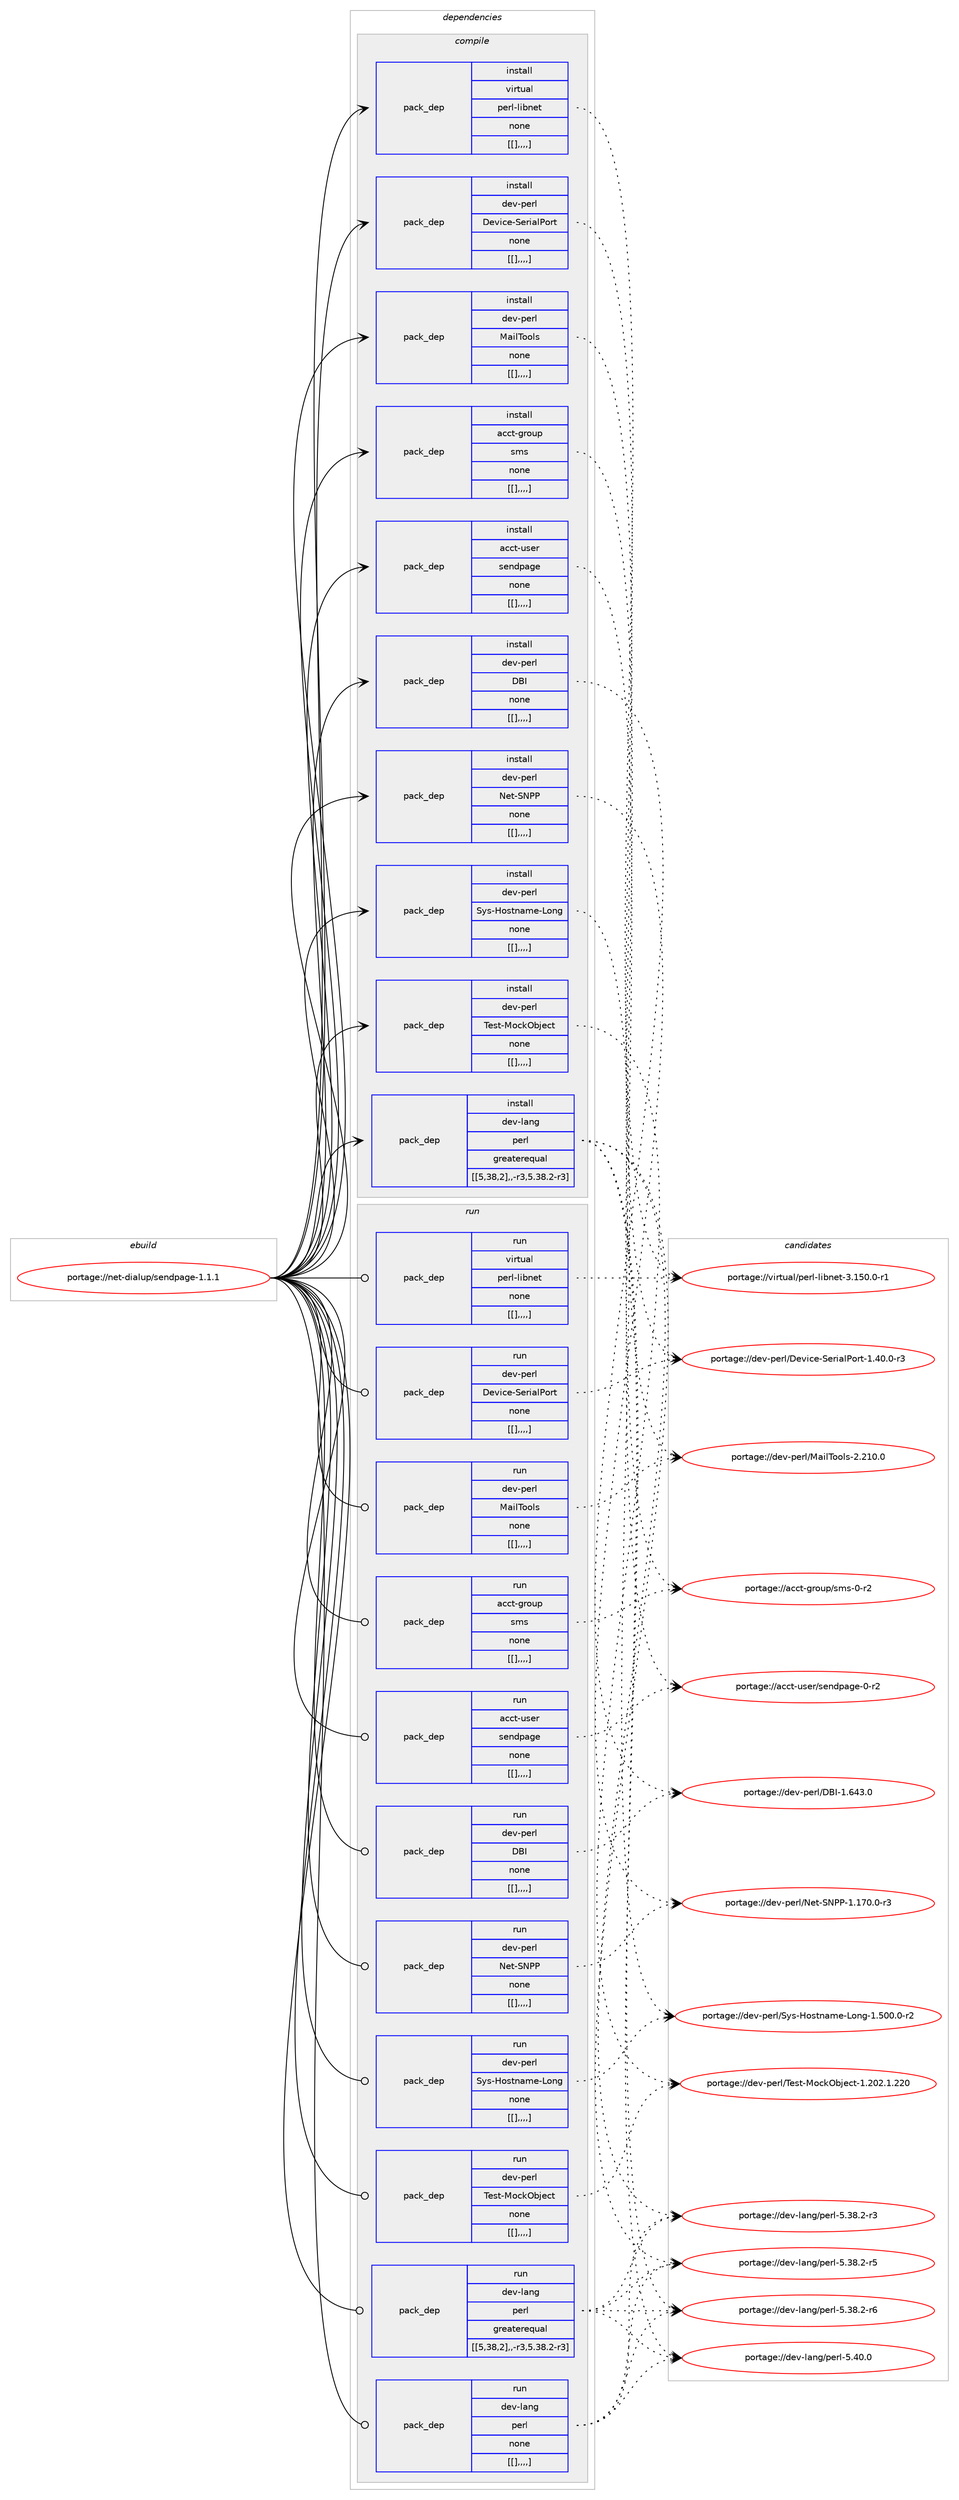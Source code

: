 digraph prolog {

# *************
# Graph options
# *************

newrank=true;
concentrate=true;
compound=true;
graph [rankdir=LR,fontname=Helvetica,fontsize=10,ranksep=1.5];#, ranksep=2.5, nodesep=0.2];
edge  [arrowhead=vee];
node  [fontname=Helvetica,fontsize=10];

# **********
# The ebuild
# **********

subgraph cluster_leftcol {
color=gray;
label=<<i>ebuild</i>>;
id [label="portage://net-dialup/sendpage-1.1.1", color=red, width=4, href="../net-dialup/sendpage-1.1.1.svg"];
}

# ****************
# The dependencies
# ****************

subgraph cluster_midcol {
color=gray;
label=<<i>dependencies</i>>;
subgraph cluster_compile {
fillcolor="#eeeeee";
style=filled;
label=<<i>compile</i>>;
subgraph pack266626 {
dependency363366 [label=<<TABLE BORDER="0" CELLBORDER="1" CELLSPACING="0" CELLPADDING="4" WIDTH="220"><TR><TD ROWSPAN="6" CELLPADDING="30">pack_dep</TD></TR><TR><TD WIDTH="110">install</TD></TR><TR><TD>acct-group</TD></TR><TR><TD>sms</TD></TR><TR><TD>none</TD></TR><TR><TD>[[],,,,]</TD></TR></TABLE>>, shape=none, color=blue];
}
id:e -> dependency363366:w [weight=20,style="solid",arrowhead="vee"];
subgraph pack266627 {
dependency363367 [label=<<TABLE BORDER="0" CELLBORDER="1" CELLSPACING="0" CELLPADDING="4" WIDTH="220"><TR><TD ROWSPAN="6" CELLPADDING="30">pack_dep</TD></TR><TR><TD WIDTH="110">install</TD></TR><TR><TD>acct-user</TD></TR><TR><TD>sendpage</TD></TR><TR><TD>none</TD></TR><TR><TD>[[],,,,]</TD></TR></TABLE>>, shape=none, color=blue];
}
id:e -> dependency363367:w [weight=20,style="solid",arrowhead="vee"];
subgraph pack266628 {
dependency363368 [label=<<TABLE BORDER="0" CELLBORDER="1" CELLSPACING="0" CELLPADDING="4" WIDTH="220"><TR><TD ROWSPAN="6" CELLPADDING="30">pack_dep</TD></TR><TR><TD WIDTH="110">install</TD></TR><TR><TD>dev-lang</TD></TR><TR><TD>perl</TD></TR><TR><TD>greaterequal</TD></TR><TR><TD>[[5,38,2],,-r3,5.38.2-r3]</TD></TR></TABLE>>, shape=none, color=blue];
}
id:e -> dependency363368:w [weight=20,style="solid",arrowhead="vee"];
subgraph pack266629 {
dependency363369 [label=<<TABLE BORDER="0" CELLBORDER="1" CELLSPACING="0" CELLPADDING="4" WIDTH="220"><TR><TD ROWSPAN="6" CELLPADDING="30">pack_dep</TD></TR><TR><TD WIDTH="110">install</TD></TR><TR><TD>dev-perl</TD></TR><TR><TD>DBI</TD></TR><TR><TD>none</TD></TR><TR><TD>[[],,,,]</TD></TR></TABLE>>, shape=none, color=blue];
}
id:e -> dependency363369:w [weight=20,style="solid",arrowhead="vee"];
subgraph pack266630 {
dependency363370 [label=<<TABLE BORDER="0" CELLBORDER="1" CELLSPACING="0" CELLPADDING="4" WIDTH="220"><TR><TD ROWSPAN="6" CELLPADDING="30">pack_dep</TD></TR><TR><TD WIDTH="110">install</TD></TR><TR><TD>dev-perl</TD></TR><TR><TD>Device-SerialPort</TD></TR><TR><TD>none</TD></TR><TR><TD>[[],,,,]</TD></TR></TABLE>>, shape=none, color=blue];
}
id:e -> dependency363370:w [weight=20,style="solid",arrowhead="vee"];
subgraph pack266631 {
dependency363371 [label=<<TABLE BORDER="0" CELLBORDER="1" CELLSPACING="0" CELLPADDING="4" WIDTH="220"><TR><TD ROWSPAN="6" CELLPADDING="30">pack_dep</TD></TR><TR><TD WIDTH="110">install</TD></TR><TR><TD>dev-perl</TD></TR><TR><TD>MailTools</TD></TR><TR><TD>none</TD></TR><TR><TD>[[],,,,]</TD></TR></TABLE>>, shape=none, color=blue];
}
id:e -> dependency363371:w [weight=20,style="solid",arrowhead="vee"];
subgraph pack266632 {
dependency363372 [label=<<TABLE BORDER="0" CELLBORDER="1" CELLSPACING="0" CELLPADDING="4" WIDTH="220"><TR><TD ROWSPAN="6" CELLPADDING="30">pack_dep</TD></TR><TR><TD WIDTH="110">install</TD></TR><TR><TD>dev-perl</TD></TR><TR><TD>Net-SNPP</TD></TR><TR><TD>none</TD></TR><TR><TD>[[],,,,]</TD></TR></TABLE>>, shape=none, color=blue];
}
id:e -> dependency363372:w [weight=20,style="solid",arrowhead="vee"];
subgraph pack266633 {
dependency363373 [label=<<TABLE BORDER="0" CELLBORDER="1" CELLSPACING="0" CELLPADDING="4" WIDTH="220"><TR><TD ROWSPAN="6" CELLPADDING="30">pack_dep</TD></TR><TR><TD WIDTH="110">install</TD></TR><TR><TD>dev-perl</TD></TR><TR><TD>Sys-Hostname-Long</TD></TR><TR><TD>none</TD></TR><TR><TD>[[],,,,]</TD></TR></TABLE>>, shape=none, color=blue];
}
id:e -> dependency363373:w [weight=20,style="solid",arrowhead="vee"];
subgraph pack266634 {
dependency363374 [label=<<TABLE BORDER="0" CELLBORDER="1" CELLSPACING="0" CELLPADDING="4" WIDTH="220"><TR><TD ROWSPAN="6" CELLPADDING="30">pack_dep</TD></TR><TR><TD WIDTH="110">install</TD></TR><TR><TD>dev-perl</TD></TR><TR><TD>Test-MockObject</TD></TR><TR><TD>none</TD></TR><TR><TD>[[],,,,]</TD></TR></TABLE>>, shape=none, color=blue];
}
id:e -> dependency363374:w [weight=20,style="solid",arrowhead="vee"];
subgraph pack266635 {
dependency363375 [label=<<TABLE BORDER="0" CELLBORDER="1" CELLSPACING="0" CELLPADDING="4" WIDTH="220"><TR><TD ROWSPAN="6" CELLPADDING="30">pack_dep</TD></TR><TR><TD WIDTH="110">install</TD></TR><TR><TD>virtual</TD></TR><TR><TD>perl-libnet</TD></TR><TR><TD>none</TD></TR><TR><TD>[[],,,,]</TD></TR></TABLE>>, shape=none, color=blue];
}
id:e -> dependency363375:w [weight=20,style="solid",arrowhead="vee"];
}
subgraph cluster_compileandrun {
fillcolor="#eeeeee";
style=filled;
label=<<i>compile and run</i>>;
}
subgraph cluster_run {
fillcolor="#eeeeee";
style=filled;
label=<<i>run</i>>;
subgraph pack266636 {
dependency363376 [label=<<TABLE BORDER="0" CELLBORDER="1" CELLSPACING="0" CELLPADDING="4" WIDTH="220"><TR><TD ROWSPAN="6" CELLPADDING="30">pack_dep</TD></TR><TR><TD WIDTH="110">run</TD></TR><TR><TD>acct-group</TD></TR><TR><TD>sms</TD></TR><TR><TD>none</TD></TR><TR><TD>[[],,,,]</TD></TR></TABLE>>, shape=none, color=blue];
}
id:e -> dependency363376:w [weight=20,style="solid",arrowhead="odot"];
subgraph pack266637 {
dependency363377 [label=<<TABLE BORDER="0" CELLBORDER="1" CELLSPACING="0" CELLPADDING="4" WIDTH="220"><TR><TD ROWSPAN="6" CELLPADDING="30">pack_dep</TD></TR><TR><TD WIDTH="110">run</TD></TR><TR><TD>acct-user</TD></TR><TR><TD>sendpage</TD></TR><TR><TD>none</TD></TR><TR><TD>[[],,,,]</TD></TR></TABLE>>, shape=none, color=blue];
}
id:e -> dependency363377:w [weight=20,style="solid",arrowhead="odot"];
subgraph pack266638 {
dependency363378 [label=<<TABLE BORDER="0" CELLBORDER="1" CELLSPACING="0" CELLPADDING="4" WIDTH="220"><TR><TD ROWSPAN="6" CELLPADDING="30">pack_dep</TD></TR><TR><TD WIDTH="110">run</TD></TR><TR><TD>dev-lang</TD></TR><TR><TD>perl</TD></TR><TR><TD>greaterequal</TD></TR><TR><TD>[[5,38,2],,-r3,5.38.2-r3]</TD></TR></TABLE>>, shape=none, color=blue];
}
id:e -> dependency363378:w [weight=20,style="solid",arrowhead="odot"];
subgraph pack266639 {
dependency363379 [label=<<TABLE BORDER="0" CELLBORDER="1" CELLSPACING="0" CELLPADDING="4" WIDTH="220"><TR><TD ROWSPAN="6" CELLPADDING="30">pack_dep</TD></TR><TR><TD WIDTH="110">run</TD></TR><TR><TD>dev-lang</TD></TR><TR><TD>perl</TD></TR><TR><TD>none</TD></TR><TR><TD>[[],,,,]</TD></TR></TABLE>>, shape=none, color=blue];
}
id:e -> dependency363379:w [weight=20,style="solid",arrowhead="odot"];
subgraph pack266640 {
dependency363380 [label=<<TABLE BORDER="0" CELLBORDER="1" CELLSPACING="0" CELLPADDING="4" WIDTH="220"><TR><TD ROWSPAN="6" CELLPADDING="30">pack_dep</TD></TR><TR><TD WIDTH="110">run</TD></TR><TR><TD>dev-perl</TD></TR><TR><TD>DBI</TD></TR><TR><TD>none</TD></TR><TR><TD>[[],,,,]</TD></TR></TABLE>>, shape=none, color=blue];
}
id:e -> dependency363380:w [weight=20,style="solid",arrowhead="odot"];
subgraph pack266641 {
dependency363381 [label=<<TABLE BORDER="0" CELLBORDER="1" CELLSPACING="0" CELLPADDING="4" WIDTH="220"><TR><TD ROWSPAN="6" CELLPADDING="30">pack_dep</TD></TR><TR><TD WIDTH="110">run</TD></TR><TR><TD>dev-perl</TD></TR><TR><TD>Device-SerialPort</TD></TR><TR><TD>none</TD></TR><TR><TD>[[],,,,]</TD></TR></TABLE>>, shape=none, color=blue];
}
id:e -> dependency363381:w [weight=20,style="solid",arrowhead="odot"];
subgraph pack266642 {
dependency363382 [label=<<TABLE BORDER="0" CELLBORDER="1" CELLSPACING="0" CELLPADDING="4" WIDTH="220"><TR><TD ROWSPAN="6" CELLPADDING="30">pack_dep</TD></TR><TR><TD WIDTH="110">run</TD></TR><TR><TD>dev-perl</TD></TR><TR><TD>MailTools</TD></TR><TR><TD>none</TD></TR><TR><TD>[[],,,,]</TD></TR></TABLE>>, shape=none, color=blue];
}
id:e -> dependency363382:w [weight=20,style="solid",arrowhead="odot"];
subgraph pack266643 {
dependency363383 [label=<<TABLE BORDER="0" CELLBORDER="1" CELLSPACING="0" CELLPADDING="4" WIDTH="220"><TR><TD ROWSPAN="6" CELLPADDING="30">pack_dep</TD></TR><TR><TD WIDTH="110">run</TD></TR><TR><TD>dev-perl</TD></TR><TR><TD>Net-SNPP</TD></TR><TR><TD>none</TD></TR><TR><TD>[[],,,,]</TD></TR></TABLE>>, shape=none, color=blue];
}
id:e -> dependency363383:w [weight=20,style="solid",arrowhead="odot"];
subgraph pack266644 {
dependency363384 [label=<<TABLE BORDER="0" CELLBORDER="1" CELLSPACING="0" CELLPADDING="4" WIDTH="220"><TR><TD ROWSPAN="6" CELLPADDING="30">pack_dep</TD></TR><TR><TD WIDTH="110">run</TD></TR><TR><TD>dev-perl</TD></TR><TR><TD>Sys-Hostname-Long</TD></TR><TR><TD>none</TD></TR><TR><TD>[[],,,,]</TD></TR></TABLE>>, shape=none, color=blue];
}
id:e -> dependency363384:w [weight=20,style="solid",arrowhead="odot"];
subgraph pack266645 {
dependency363385 [label=<<TABLE BORDER="0" CELLBORDER="1" CELLSPACING="0" CELLPADDING="4" WIDTH="220"><TR><TD ROWSPAN="6" CELLPADDING="30">pack_dep</TD></TR><TR><TD WIDTH="110">run</TD></TR><TR><TD>dev-perl</TD></TR><TR><TD>Test-MockObject</TD></TR><TR><TD>none</TD></TR><TR><TD>[[],,,,]</TD></TR></TABLE>>, shape=none, color=blue];
}
id:e -> dependency363385:w [weight=20,style="solid",arrowhead="odot"];
subgraph pack266646 {
dependency363386 [label=<<TABLE BORDER="0" CELLBORDER="1" CELLSPACING="0" CELLPADDING="4" WIDTH="220"><TR><TD ROWSPAN="6" CELLPADDING="30">pack_dep</TD></TR><TR><TD WIDTH="110">run</TD></TR><TR><TD>virtual</TD></TR><TR><TD>perl-libnet</TD></TR><TR><TD>none</TD></TR><TR><TD>[[],,,,]</TD></TR></TABLE>>, shape=none, color=blue];
}
id:e -> dependency363386:w [weight=20,style="solid",arrowhead="odot"];
}
}

# **************
# The candidates
# **************

subgraph cluster_choices {
rank=same;
color=gray;
label=<<i>candidates</i>>;

subgraph choice266626 {
color=black;
nodesep=1;
choice979999116451031141111171124711510911545484511450 [label="portage://acct-group/sms-0-r2", color=red, width=4,href="../acct-group/sms-0-r2.svg"];
dependency363366:e -> choice979999116451031141111171124711510911545484511450:w [style=dotted,weight="100"];
}
subgraph choice266627 {
color=black;
nodesep=1;
choice97999911645117115101114471151011101001129710310145484511450 [label="portage://acct-user/sendpage-0-r2", color=red, width=4,href="../acct-user/sendpage-0-r2.svg"];
dependency363367:e -> choice97999911645117115101114471151011101001129710310145484511450:w [style=dotted,weight="100"];
}
subgraph choice266628 {
color=black;
nodesep=1;
choice10010111845108971101034711210111410845534652484648 [label="portage://dev-lang/perl-5.40.0", color=red, width=4,href="../dev-lang/perl-5.40.0.svg"];
choice100101118451089711010347112101114108455346515646504511454 [label="portage://dev-lang/perl-5.38.2-r6", color=red, width=4,href="../dev-lang/perl-5.38.2-r6.svg"];
choice100101118451089711010347112101114108455346515646504511453 [label="portage://dev-lang/perl-5.38.2-r5", color=red, width=4,href="../dev-lang/perl-5.38.2-r5.svg"];
choice100101118451089711010347112101114108455346515646504511451 [label="portage://dev-lang/perl-5.38.2-r3", color=red, width=4,href="../dev-lang/perl-5.38.2-r3.svg"];
dependency363368:e -> choice10010111845108971101034711210111410845534652484648:w [style=dotted,weight="100"];
dependency363368:e -> choice100101118451089711010347112101114108455346515646504511454:w [style=dotted,weight="100"];
dependency363368:e -> choice100101118451089711010347112101114108455346515646504511453:w [style=dotted,weight="100"];
dependency363368:e -> choice100101118451089711010347112101114108455346515646504511451:w [style=dotted,weight="100"];
}
subgraph choice266629 {
color=black;
nodesep=1;
choice10010111845112101114108476866734549465452514648 [label="portage://dev-perl/DBI-1.643.0", color=red, width=4,href="../dev-perl/DBI-1.643.0.svg"];
dependency363369:e -> choice10010111845112101114108476866734549465452514648:w [style=dotted,weight="100"];
}
subgraph choice266630 {
color=black;
nodesep=1;
choice1001011184511210111410847681011181059910145831011141059710880111114116454946524846484511451 [label="portage://dev-perl/Device-SerialPort-1.40.0-r3", color=red, width=4,href="../dev-perl/Device-SerialPort-1.40.0-r3.svg"];
dependency363370:e -> choice1001011184511210111410847681011181059910145831011141059710880111114116454946524846484511451:w [style=dotted,weight="100"];
}
subgraph choice266631 {
color=black;
nodesep=1;
choice10010111845112101114108477797105108841111111081154550465049484648 [label="portage://dev-perl/MailTools-2.210.0", color=red, width=4,href="../dev-perl/MailTools-2.210.0.svg"];
dependency363371:e -> choice10010111845112101114108477797105108841111111081154550465049484648:w [style=dotted,weight="100"];
}
subgraph choice266632 {
color=black;
nodesep=1;
choice100101118451121011141084778101116458378808045494649554846484511451 [label="portage://dev-perl/Net-SNPP-1.170.0-r3", color=red, width=4,href="../dev-perl/Net-SNPP-1.170.0-r3.svg"];
dependency363372:e -> choice100101118451121011141084778101116458378808045494649554846484511451:w [style=dotted,weight="100"];
}
subgraph choice266633 {
color=black;
nodesep=1;
choice100101118451121011141084783121115457211111511611097109101457611111010345494653484846484511450 [label="portage://dev-perl/Sys-Hostname-Long-1.500.0-r2", color=red, width=4,href="../dev-perl/Sys-Hostname-Long-1.500.0-r2.svg"];
dependency363373:e -> choice100101118451121011141084783121115457211111511611097109101457611111010345494653484846484511450:w [style=dotted,weight="100"];
}
subgraph choice266634 {
color=black;
nodesep=1;
choice100101118451121011141084784101115116457711199107799810610199116454946504850464946505048 [label="portage://dev-perl/Test-MockObject-1.202.1.220", color=red, width=4,href="../dev-perl/Test-MockObject-1.202.1.220.svg"];
dependency363374:e -> choice100101118451121011141084784101115116457711199107799810610199116454946504850464946505048:w [style=dotted,weight="100"];
}
subgraph choice266635 {
color=black;
nodesep=1;
choice1181051141161179710847112101114108451081059811010111645514649534846484511449 [label="portage://virtual/perl-libnet-3.150.0-r1", color=red, width=4,href="../virtual/perl-libnet-3.150.0-r1.svg"];
dependency363375:e -> choice1181051141161179710847112101114108451081059811010111645514649534846484511449:w [style=dotted,weight="100"];
}
subgraph choice266636 {
color=black;
nodesep=1;
choice979999116451031141111171124711510911545484511450 [label="portage://acct-group/sms-0-r2", color=red, width=4,href="../acct-group/sms-0-r2.svg"];
dependency363376:e -> choice979999116451031141111171124711510911545484511450:w [style=dotted,weight="100"];
}
subgraph choice266637 {
color=black;
nodesep=1;
choice97999911645117115101114471151011101001129710310145484511450 [label="portage://acct-user/sendpage-0-r2", color=red, width=4,href="../acct-user/sendpage-0-r2.svg"];
dependency363377:e -> choice97999911645117115101114471151011101001129710310145484511450:w [style=dotted,weight="100"];
}
subgraph choice266638 {
color=black;
nodesep=1;
choice10010111845108971101034711210111410845534652484648 [label="portage://dev-lang/perl-5.40.0", color=red, width=4,href="../dev-lang/perl-5.40.0.svg"];
choice100101118451089711010347112101114108455346515646504511454 [label="portage://dev-lang/perl-5.38.2-r6", color=red, width=4,href="../dev-lang/perl-5.38.2-r6.svg"];
choice100101118451089711010347112101114108455346515646504511453 [label="portage://dev-lang/perl-5.38.2-r5", color=red, width=4,href="../dev-lang/perl-5.38.2-r5.svg"];
choice100101118451089711010347112101114108455346515646504511451 [label="portage://dev-lang/perl-5.38.2-r3", color=red, width=4,href="../dev-lang/perl-5.38.2-r3.svg"];
dependency363378:e -> choice10010111845108971101034711210111410845534652484648:w [style=dotted,weight="100"];
dependency363378:e -> choice100101118451089711010347112101114108455346515646504511454:w [style=dotted,weight="100"];
dependency363378:e -> choice100101118451089711010347112101114108455346515646504511453:w [style=dotted,weight="100"];
dependency363378:e -> choice100101118451089711010347112101114108455346515646504511451:w [style=dotted,weight="100"];
}
subgraph choice266639 {
color=black;
nodesep=1;
choice10010111845108971101034711210111410845534652484648 [label="portage://dev-lang/perl-5.40.0", color=red, width=4,href="../dev-lang/perl-5.40.0.svg"];
choice100101118451089711010347112101114108455346515646504511454 [label="portage://dev-lang/perl-5.38.2-r6", color=red, width=4,href="../dev-lang/perl-5.38.2-r6.svg"];
choice100101118451089711010347112101114108455346515646504511453 [label="portage://dev-lang/perl-5.38.2-r5", color=red, width=4,href="../dev-lang/perl-5.38.2-r5.svg"];
choice100101118451089711010347112101114108455346515646504511451 [label="portage://dev-lang/perl-5.38.2-r3", color=red, width=4,href="../dev-lang/perl-5.38.2-r3.svg"];
dependency363379:e -> choice10010111845108971101034711210111410845534652484648:w [style=dotted,weight="100"];
dependency363379:e -> choice100101118451089711010347112101114108455346515646504511454:w [style=dotted,weight="100"];
dependency363379:e -> choice100101118451089711010347112101114108455346515646504511453:w [style=dotted,weight="100"];
dependency363379:e -> choice100101118451089711010347112101114108455346515646504511451:w [style=dotted,weight="100"];
}
subgraph choice266640 {
color=black;
nodesep=1;
choice10010111845112101114108476866734549465452514648 [label="portage://dev-perl/DBI-1.643.0", color=red, width=4,href="../dev-perl/DBI-1.643.0.svg"];
dependency363380:e -> choice10010111845112101114108476866734549465452514648:w [style=dotted,weight="100"];
}
subgraph choice266641 {
color=black;
nodesep=1;
choice1001011184511210111410847681011181059910145831011141059710880111114116454946524846484511451 [label="portage://dev-perl/Device-SerialPort-1.40.0-r3", color=red, width=4,href="../dev-perl/Device-SerialPort-1.40.0-r3.svg"];
dependency363381:e -> choice1001011184511210111410847681011181059910145831011141059710880111114116454946524846484511451:w [style=dotted,weight="100"];
}
subgraph choice266642 {
color=black;
nodesep=1;
choice10010111845112101114108477797105108841111111081154550465049484648 [label="portage://dev-perl/MailTools-2.210.0", color=red, width=4,href="../dev-perl/MailTools-2.210.0.svg"];
dependency363382:e -> choice10010111845112101114108477797105108841111111081154550465049484648:w [style=dotted,weight="100"];
}
subgraph choice266643 {
color=black;
nodesep=1;
choice100101118451121011141084778101116458378808045494649554846484511451 [label="portage://dev-perl/Net-SNPP-1.170.0-r3", color=red, width=4,href="../dev-perl/Net-SNPP-1.170.0-r3.svg"];
dependency363383:e -> choice100101118451121011141084778101116458378808045494649554846484511451:w [style=dotted,weight="100"];
}
subgraph choice266644 {
color=black;
nodesep=1;
choice100101118451121011141084783121115457211111511611097109101457611111010345494653484846484511450 [label="portage://dev-perl/Sys-Hostname-Long-1.500.0-r2", color=red, width=4,href="../dev-perl/Sys-Hostname-Long-1.500.0-r2.svg"];
dependency363384:e -> choice100101118451121011141084783121115457211111511611097109101457611111010345494653484846484511450:w [style=dotted,weight="100"];
}
subgraph choice266645 {
color=black;
nodesep=1;
choice100101118451121011141084784101115116457711199107799810610199116454946504850464946505048 [label="portage://dev-perl/Test-MockObject-1.202.1.220", color=red, width=4,href="../dev-perl/Test-MockObject-1.202.1.220.svg"];
dependency363385:e -> choice100101118451121011141084784101115116457711199107799810610199116454946504850464946505048:w [style=dotted,weight="100"];
}
subgraph choice266646 {
color=black;
nodesep=1;
choice1181051141161179710847112101114108451081059811010111645514649534846484511449 [label="portage://virtual/perl-libnet-3.150.0-r1", color=red, width=4,href="../virtual/perl-libnet-3.150.0-r1.svg"];
dependency363386:e -> choice1181051141161179710847112101114108451081059811010111645514649534846484511449:w [style=dotted,weight="100"];
}
}

}

